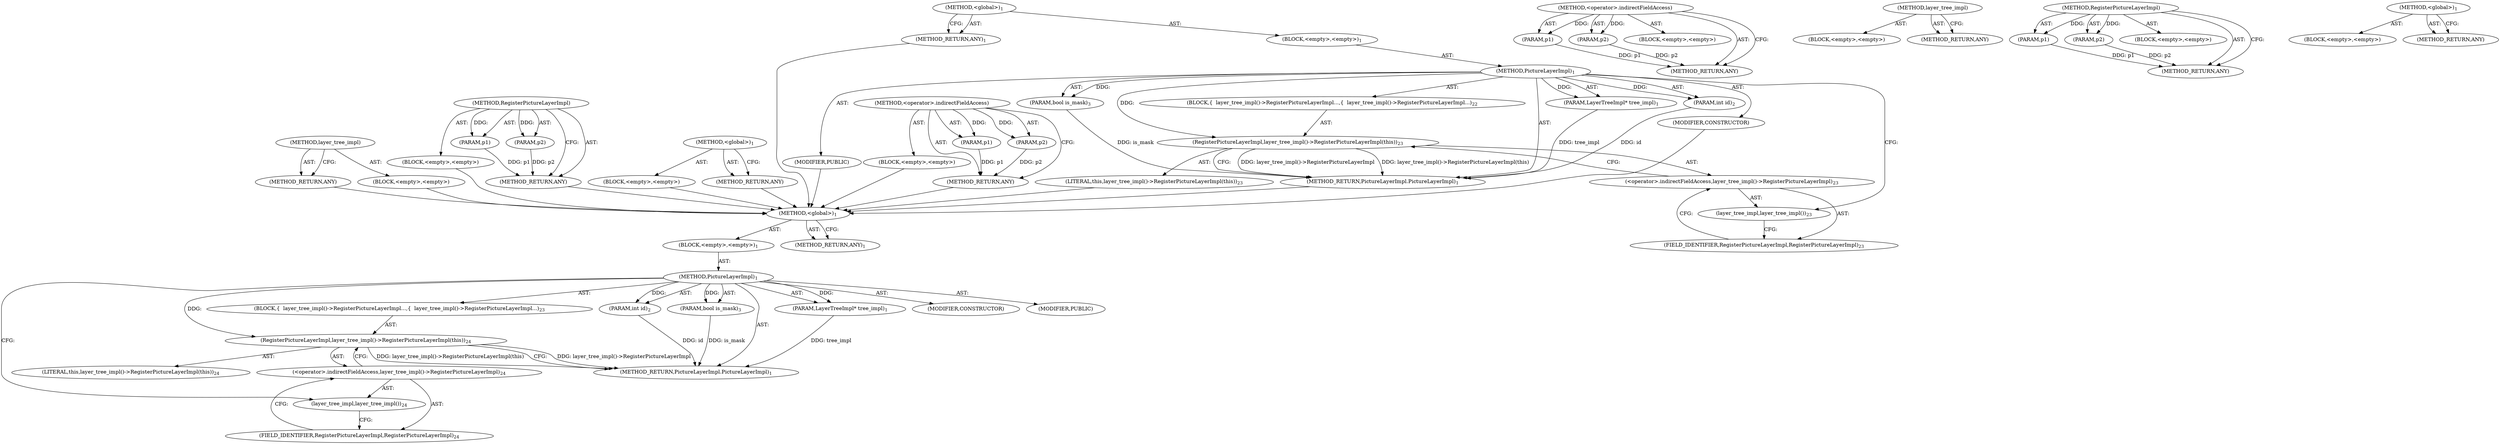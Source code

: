 digraph "&lt;global&gt;" {
vulnerable_6 [label=<(METHOD,&lt;global&gt;)<SUB>1</SUB>>];
vulnerable_7 [label=<(BLOCK,&lt;empty&gt;,&lt;empty&gt;)<SUB>1</SUB>>];
vulnerable_8 [label=<(METHOD,PictureLayerImpl)<SUB>1</SUB>>];
vulnerable_9 [label=<(PARAM,LayerTreeImpl* tree_impl)<SUB>1</SUB>>];
vulnerable_10 [label=<(PARAM,int id)<SUB>2</SUB>>];
vulnerable_11 [label=<(PARAM,bool is_mask)<SUB>3</SUB>>];
vulnerable_12 [label=<(BLOCK,{
  layer_tree_impl()-&gt;RegisterPictureLayerImpl...,{
  layer_tree_impl()-&gt;RegisterPictureLayerImpl...)<SUB>23</SUB>>];
vulnerable_13 [label=<(RegisterPictureLayerImpl,layer_tree_impl()-&gt;RegisterPictureLayerImpl(this))<SUB>24</SUB>>];
vulnerable_14 [label=<(&lt;operator&gt;.indirectFieldAccess,layer_tree_impl()-&gt;RegisterPictureLayerImpl)<SUB>24</SUB>>];
vulnerable_15 [label=<(layer_tree_impl,layer_tree_impl())<SUB>24</SUB>>];
vulnerable_16 [label=<(FIELD_IDENTIFIER,RegisterPictureLayerImpl,RegisterPictureLayerImpl)<SUB>24</SUB>>];
vulnerable_17 [label=<(LITERAL,this,layer_tree_impl()-&gt;RegisterPictureLayerImpl(this))<SUB>24</SUB>>];
vulnerable_18 [label=<(MODIFIER,CONSTRUCTOR)>];
vulnerable_19 [label=<(MODIFIER,PUBLIC)>];
vulnerable_20 [label=<(METHOD_RETURN,PictureLayerImpl.PictureLayerImpl)<SUB>1</SUB>>];
vulnerable_22 [label=<(METHOD_RETURN,ANY)<SUB>1</SUB>>];
vulnerable_48 [label=<(METHOD,&lt;operator&gt;.indirectFieldAccess)>];
vulnerable_49 [label=<(PARAM,p1)>];
vulnerable_50 [label=<(PARAM,p2)>];
vulnerable_51 [label=<(BLOCK,&lt;empty&gt;,&lt;empty&gt;)>];
vulnerable_52 [label=<(METHOD_RETURN,ANY)>];
vulnerable_53 [label=<(METHOD,layer_tree_impl)>];
vulnerable_54 [label=<(BLOCK,&lt;empty&gt;,&lt;empty&gt;)>];
vulnerable_55 [label=<(METHOD_RETURN,ANY)>];
vulnerable_43 [label=<(METHOD,RegisterPictureLayerImpl)>];
vulnerable_44 [label=<(PARAM,p1)>];
vulnerable_45 [label=<(PARAM,p2)>];
vulnerable_46 [label=<(BLOCK,&lt;empty&gt;,&lt;empty&gt;)>];
vulnerable_47 [label=<(METHOD_RETURN,ANY)>];
vulnerable_37 [label=<(METHOD,&lt;global&gt;)<SUB>1</SUB>>];
vulnerable_38 [label=<(BLOCK,&lt;empty&gt;,&lt;empty&gt;)>];
vulnerable_39 [label=<(METHOD_RETURN,ANY)>];
fixed_6 [label=<(METHOD,&lt;global&gt;)<SUB>1</SUB>>];
fixed_7 [label=<(BLOCK,&lt;empty&gt;,&lt;empty&gt;)<SUB>1</SUB>>];
fixed_8 [label=<(METHOD,PictureLayerImpl)<SUB>1</SUB>>];
fixed_9 [label=<(PARAM,LayerTreeImpl* tree_impl)<SUB>1</SUB>>];
fixed_10 [label=<(PARAM,int id)<SUB>2</SUB>>];
fixed_11 [label=<(PARAM,bool is_mask)<SUB>3</SUB>>];
fixed_12 [label=<(BLOCK,{
  layer_tree_impl()-&gt;RegisterPictureLayerImpl...,{
  layer_tree_impl()-&gt;RegisterPictureLayerImpl...)<SUB>22</SUB>>];
fixed_13 [label=<(RegisterPictureLayerImpl,layer_tree_impl()-&gt;RegisterPictureLayerImpl(this))<SUB>23</SUB>>];
fixed_14 [label=<(&lt;operator&gt;.indirectFieldAccess,layer_tree_impl()-&gt;RegisterPictureLayerImpl)<SUB>23</SUB>>];
fixed_15 [label=<(layer_tree_impl,layer_tree_impl())<SUB>23</SUB>>];
fixed_16 [label=<(FIELD_IDENTIFIER,RegisterPictureLayerImpl,RegisterPictureLayerImpl)<SUB>23</SUB>>];
fixed_17 [label=<(LITERAL,this,layer_tree_impl()-&gt;RegisterPictureLayerImpl(this))<SUB>23</SUB>>];
fixed_18 [label=<(MODIFIER,CONSTRUCTOR)>];
fixed_19 [label=<(MODIFIER,PUBLIC)>];
fixed_20 [label=<(METHOD_RETURN,PictureLayerImpl.PictureLayerImpl)<SUB>1</SUB>>];
fixed_22 [label=<(METHOD_RETURN,ANY)<SUB>1</SUB>>];
fixed_48 [label=<(METHOD,&lt;operator&gt;.indirectFieldAccess)>];
fixed_49 [label=<(PARAM,p1)>];
fixed_50 [label=<(PARAM,p2)>];
fixed_51 [label=<(BLOCK,&lt;empty&gt;,&lt;empty&gt;)>];
fixed_52 [label=<(METHOD_RETURN,ANY)>];
fixed_53 [label=<(METHOD,layer_tree_impl)>];
fixed_54 [label=<(BLOCK,&lt;empty&gt;,&lt;empty&gt;)>];
fixed_55 [label=<(METHOD_RETURN,ANY)>];
fixed_43 [label=<(METHOD,RegisterPictureLayerImpl)>];
fixed_44 [label=<(PARAM,p1)>];
fixed_45 [label=<(PARAM,p2)>];
fixed_46 [label=<(BLOCK,&lt;empty&gt;,&lt;empty&gt;)>];
fixed_47 [label=<(METHOD_RETURN,ANY)>];
fixed_37 [label=<(METHOD,&lt;global&gt;)<SUB>1</SUB>>];
fixed_38 [label=<(BLOCK,&lt;empty&gt;,&lt;empty&gt;)>];
fixed_39 [label=<(METHOD_RETURN,ANY)>];
vulnerable_6 -> vulnerable_7  [key=0, label="AST: "];
vulnerable_6 -> vulnerable_22  [key=0, label="AST: "];
vulnerable_6 -> vulnerable_22  [key=1, label="CFG: "];
vulnerable_7 -> vulnerable_8  [key=0, label="AST: "];
vulnerable_8 -> vulnerable_9  [key=0, label="AST: "];
vulnerable_8 -> vulnerable_9  [key=1, label="DDG: "];
vulnerable_8 -> vulnerable_10  [key=0, label="AST: "];
vulnerable_8 -> vulnerable_10  [key=1, label="DDG: "];
vulnerable_8 -> vulnerable_11  [key=0, label="AST: "];
vulnerable_8 -> vulnerable_11  [key=1, label="DDG: "];
vulnerable_8 -> vulnerable_12  [key=0, label="AST: "];
vulnerable_8 -> vulnerable_18  [key=0, label="AST: "];
vulnerable_8 -> vulnerable_19  [key=0, label="AST: "];
vulnerable_8 -> vulnerable_20  [key=0, label="AST: "];
vulnerable_8 -> vulnerable_15  [key=0, label="CFG: "];
vulnerable_8 -> vulnerable_13  [key=0, label="DDG: "];
vulnerable_9 -> vulnerable_20  [key=0, label="DDG: tree_impl"];
vulnerable_10 -> vulnerable_20  [key=0, label="DDG: id"];
vulnerable_11 -> vulnerable_20  [key=0, label="DDG: is_mask"];
vulnerable_12 -> vulnerable_13  [key=0, label="AST: "];
vulnerable_13 -> vulnerable_14  [key=0, label="AST: "];
vulnerable_13 -> vulnerable_17  [key=0, label="AST: "];
vulnerable_13 -> vulnerable_20  [key=0, label="CFG: "];
vulnerable_13 -> vulnerable_20  [key=1, label="DDG: layer_tree_impl()-&gt;RegisterPictureLayerImpl"];
vulnerable_13 -> vulnerable_20  [key=2, label="DDG: layer_tree_impl()-&gt;RegisterPictureLayerImpl(this)"];
vulnerable_14 -> vulnerable_15  [key=0, label="AST: "];
vulnerable_14 -> vulnerable_16  [key=0, label="AST: "];
vulnerable_14 -> vulnerable_13  [key=0, label="CFG: "];
vulnerable_15 -> vulnerable_16  [key=0, label="CFG: "];
vulnerable_16 -> vulnerable_14  [key=0, label="CFG: "];
vulnerable_48 -> vulnerable_49  [key=0, label="AST: "];
vulnerable_48 -> vulnerable_49  [key=1, label="DDG: "];
vulnerable_48 -> vulnerable_51  [key=0, label="AST: "];
vulnerable_48 -> vulnerable_50  [key=0, label="AST: "];
vulnerable_48 -> vulnerable_50  [key=1, label="DDG: "];
vulnerable_48 -> vulnerable_52  [key=0, label="AST: "];
vulnerable_48 -> vulnerable_52  [key=1, label="CFG: "];
vulnerable_49 -> vulnerable_52  [key=0, label="DDG: p1"];
vulnerable_50 -> vulnerable_52  [key=0, label="DDG: p2"];
vulnerable_53 -> vulnerable_54  [key=0, label="AST: "];
vulnerable_53 -> vulnerable_55  [key=0, label="AST: "];
vulnerable_53 -> vulnerable_55  [key=1, label="CFG: "];
vulnerable_43 -> vulnerable_44  [key=0, label="AST: "];
vulnerable_43 -> vulnerable_44  [key=1, label="DDG: "];
vulnerable_43 -> vulnerable_46  [key=0, label="AST: "];
vulnerable_43 -> vulnerable_45  [key=0, label="AST: "];
vulnerable_43 -> vulnerable_45  [key=1, label="DDG: "];
vulnerable_43 -> vulnerable_47  [key=0, label="AST: "];
vulnerable_43 -> vulnerable_47  [key=1, label="CFG: "];
vulnerable_44 -> vulnerable_47  [key=0, label="DDG: p1"];
vulnerable_45 -> vulnerable_47  [key=0, label="DDG: p2"];
vulnerable_37 -> vulnerable_38  [key=0, label="AST: "];
vulnerable_37 -> vulnerable_39  [key=0, label="AST: "];
vulnerable_37 -> vulnerable_39  [key=1, label="CFG: "];
fixed_6 -> fixed_7  [key=0, label="AST: "];
fixed_6 -> fixed_22  [key=0, label="AST: "];
fixed_6 -> fixed_22  [key=1, label="CFG: "];
fixed_7 -> fixed_8  [key=0, label="AST: "];
fixed_8 -> fixed_9  [key=0, label="AST: "];
fixed_8 -> fixed_9  [key=1, label="DDG: "];
fixed_8 -> fixed_10  [key=0, label="AST: "];
fixed_8 -> fixed_10  [key=1, label="DDG: "];
fixed_8 -> fixed_11  [key=0, label="AST: "];
fixed_8 -> fixed_11  [key=1, label="DDG: "];
fixed_8 -> fixed_12  [key=0, label="AST: "];
fixed_8 -> fixed_18  [key=0, label="AST: "];
fixed_8 -> fixed_19  [key=0, label="AST: "];
fixed_8 -> fixed_20  [key=0, label="AST: "];
fixed_8 -> fixed_15  [key=0, label="CFG: "];
fixed_8 -> fixed_13  [key=0, label="DDG: "];
fixed_9 -> fixed_20  [key=0, label="DDG: tree_impl"];
fixed_10 -> fixed_20  [key=0, label="DDG: id"];
fixed_11 -> fixed_20  [key=0, label="DDG: is_mask"];
fixed_12 -> fixed_13  [key=0, label="AST: "];
fixed_13 -> fixed_14  [key=0, label="AST: "];
fixed_13 -> fixed_17  [key=0, label="AST: "];
fixed_13 -> fixed_20  [key=0, label="CFG: "];
fixed_13 -> fixed_20  [key=1, label="DDG: layer_tree_impl()-&gt;RegisterPictureLayerImpl"];
fixed_13 -> fixed_20  [key=2, label="DDG: layer_tree_impl()-&gt;RegisterPictureLayerImpl(this)"];
fixed_14 -> fixed_15  [key=0, label="AST: "];
fixed_14 -> fixed_16  [key=0, label="AST: "];
fixed_14 -> fixed_13  [key=0, label="CFG: "];
fixed_15 -> fixed_16  [key=0, label="CFG: "];
fixed_16 -> fixed_14  [key=0, label="CFG: "];
fixed_17 -> vulnerable_6  [key=0];
fixed_18 -> vulnerable_6  [key=0];
fixed_19 -> vulnerable_6  [key=0];
fixed_20 -> vulnerable_6  [key=0];
fixed_22 -> vulnerable_6  [key=0];
fixed_48 -> fixed_49  [key=0, label="AST: "];
fixed_48 -> fixed_49  [key=1, label="DDG: "];
fixed_48 -> fixed_51  [key=0, label="AST: "];
fixed_48 -> fixed_50  [key=0, label="AST: "];
fixed_48 -> fixed_50  [key=1, label="DDG: "];
fixed_48 -> fixed_52  [key=0, label="AST: "];
fixed_48 -> fixed_52  [key=1, label="CFG: "];
fixed_49 -> fixed_52  [key=0, label="DDG: p1"];
fixed_50 -> fixed_52  [key=0, label="DDG: p2"];
fixed_51 -> vulnerable_6  [key=0];
fixed_52 -> vulnerable_6  [key=0];
fixed_53 -> fixed_54  [key=0, label="AST: "];
fixed_53 -> fixed_55  [key=0, label="AST: "];
fixed_53 -> fixed_55  [key=1, label="CFG: "];
fixed_54 -> vulnerable_6  [key=0];
fixed_55 -> vulnerable_6  [key=0];
fixed_43 -> fixed_44  [key=0, label="AST: "];
fixed_43 -> fixed_44  [key=1, label="DDG: "];
fixed_43 -> fixed_46  [key=0, label="AST: "];
fixed_43 -> fixed_45  [key=0, label="AST: "];
fixed_43 -> fixed_45  [key=1, label="DDG: "];
fixed_43 -> fixed_47  [key=0, label="AST: "];
fixed_43 -> fixed_47  [key=1, label="CFG: "];
fixed_44 -> fixed_47  [key=0, label="DDG: p1"];
fixed_45 -> fixed_47  [key=0, label="DDG: p2"];
fixed_46 -> vulnerable_6  [key=0];
fixed_47 -> vulnerable_6  [key=0];
fixed_37 -> fixed_38  [key=0, label="AST: "];
fixed_37 -> fixed_39  [key=0, label="AST: "];
fixed_37 -> fixed_39  [key=1, label="CFG: "];
fixed_38 -> vulnerable_6  [key=0];
fixed_39 -> vulnerable_6  [key=0];
}
